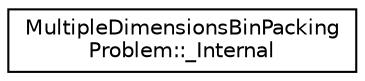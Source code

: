 digraph "Graphical Class Hierarchy"
{
 // LATEX_PDF_SIZE
  edge [fontname="Helvetica",fontsize="10",labelfontname="Helvetica",labelfontsize="10"];
  node [fontname="Helvetica",fontsize="10",shape=record];
  rankdir="LR";
  Node0 [label="MultipleDimensionsBinPacking\lProblem::_Internal",height=0.2,width=0.4,color="black", fillcolor="white", style="filled",URL="$classoperations__research_1_1packing_1_1_multiple_dimensions_bin_packing_problem_1_1___internal.html",tooltip=" "];
}
